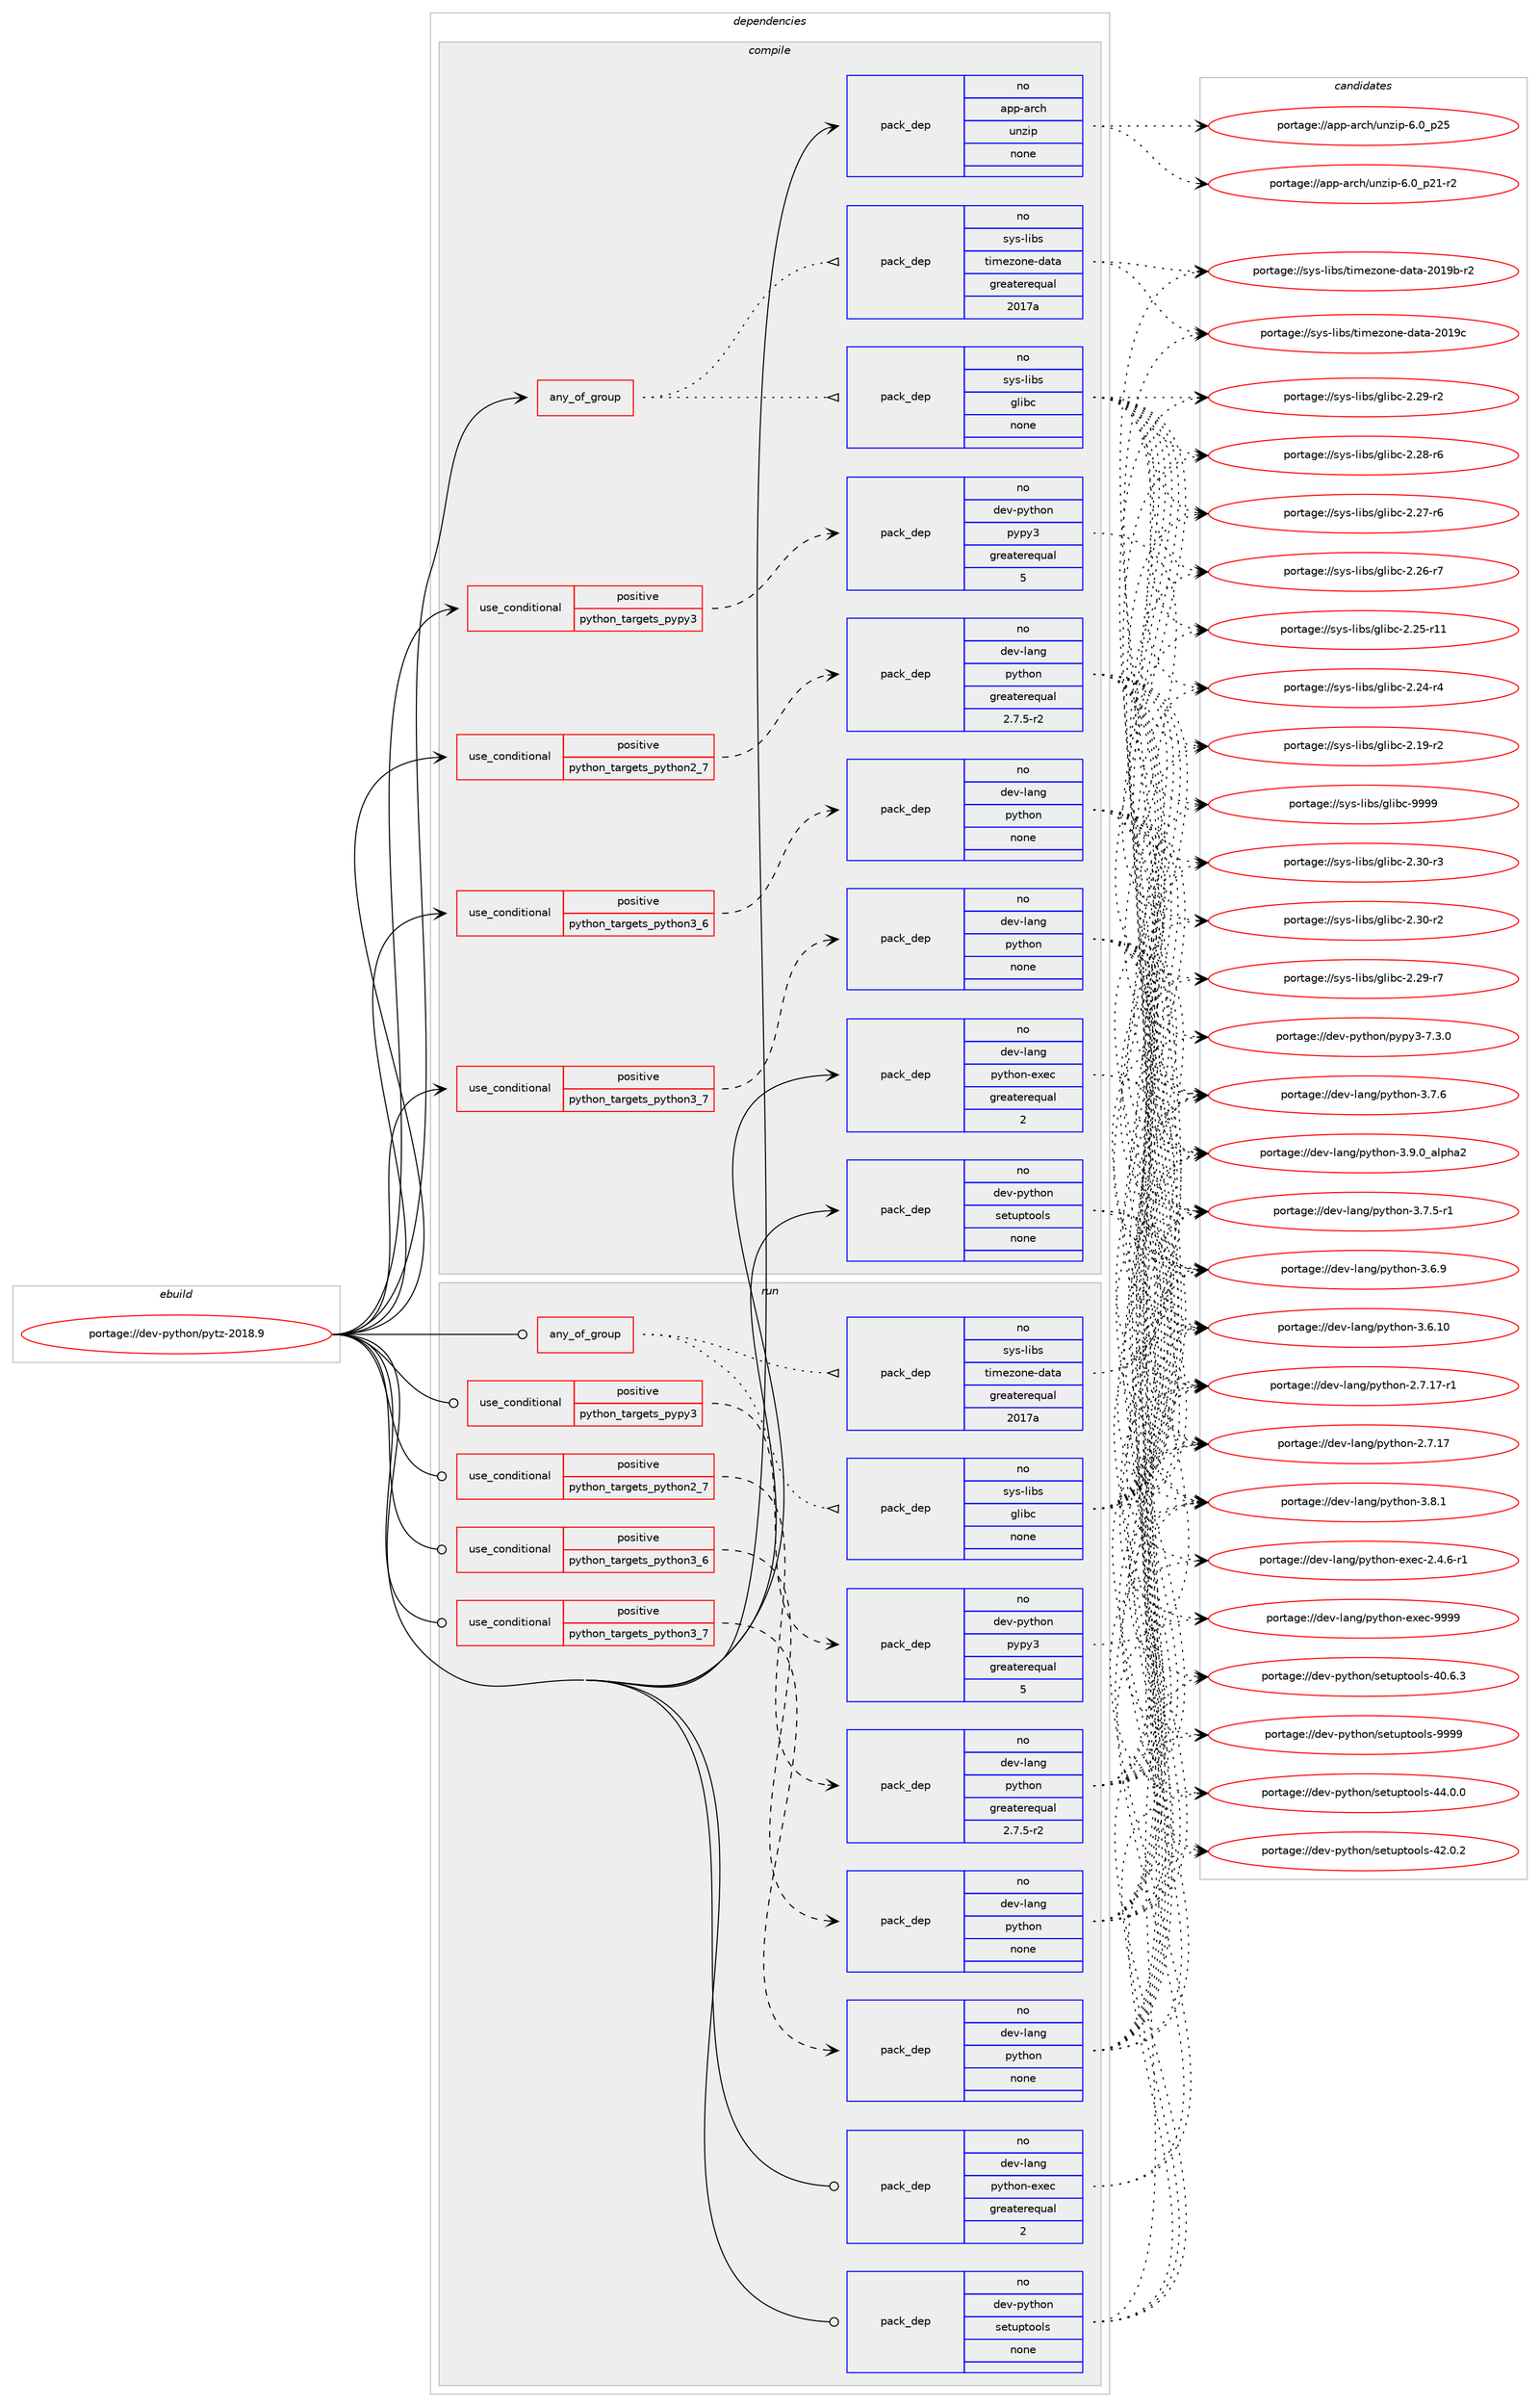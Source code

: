 digraph prolog {

# *************
# Graph options
# *************

newrank=true;
concentrate=true;
compound=true;
graph [rankdir=LR,fontname=Helvetica,fontsize=10,ranksep=1.5];#, ranksep=2.5, nodesep=0.2];
edge  [arrowhead=vee];
node  [fontname=Helvetica,fontsize=10];

# **********
# The ebuild
# **********

subgraph cluster_leftcol {
color=gray;
label=<<i>ebuild</i>>;
id [label="portage://dev-python/pytz-2018.9", color=red, width=4, href="../dev-python/pytz-2018.9.svg"];
}

# ****************
# The dependencies
# ****************

subgraph cluster_midcol {
color=gray;
label=<<i>dependencies</i>>;
subgraph cluster_compile {
fillcolor="#eeeeee";
style=filled;
label=<<i>compile</i>>;
subgraph any4693 {
dependency429995 [label=<<TABLE BORDER="0" CELLBORDER="1" CELLSPACING="0" CELLPADDING="4"><TR><TD CELLPADDING="10">any_of_group</TD></TR></TABLE>>, shape=none, color=red];subgraph pack317806 {
dependency429996 [label=<<TABLE BORDER="0" CELLBORDER="1" CELLSPACING="0" CELLPADDING="4" WIDTH="220"><TR><TD ROWSPAN="6" CELLPADDING="30">pack_dep</TD></TR><TR><TD WIDTH="110">no</TD></TR><TR><TD>sys-libs</TD></TR><TR><TD>timezone-data</TD></TR><TR><TD>greaterequal</TD></TR><TR><TD>2017a</TD></TR></TABLE>>, shape=none, color=blue];
}
dependency429995:e -> dependency429996:w [weight=20,style="dotted",arrowhead="oinv"];
subgraph pack317807 {
dependency429997 [label=<<TABLE BORDER="0" CELLBORDER="1" CELLSPACING="0" CELLPADDING="4" WIDTH="220"><TR><TD ROWSPAN="6" CELLPADDING="30">pack_dep</TD></TR><TR><TD WIDTH="110">no</TD></TR><TR><TD>sys-libs</TD></TR><TR><TD>glibc</TD></TR><TR><TD>none</TD></TR><TR><TD></TD></TR></TABLE>>, shape=none, color=blue];
}
dependency429995:e -> dependency429997:w [weight=20,style="dotted",arrowhead="oinv"];
}
id:e -> dependency429995:w [weight=20,style="solid",arrowhead="vee"];
subgraph cond107285 {
dependency429998 [label=<<TABLE BORDER="0" CELLBORDER="1" CELLSPACING="0" CELLPADDING="4"><TR><TD ROWSPAN="3" CELLPADDING="10">use_conditional</TD></TR><TR><TD>positive</TD></TR><TR><TD>python_targets_pypy3</TD></TR></TABLE>>, shape=none, color=red];
subgraph pack317808 {
dependency429999 [label=<<TABLE BORDER="0" CELLBORDER="1" CELLSPACING="0" CELLPADDING="4" WIDTH="220"><TR><TD ROWSPAN="6" CELLPADDING="30">pack_dep</TD></TR><TR><TD WIDTH="110">no</TD></TR><TR><TD>dev-python</TD></TR><TR><TD>pypy3</TD></TR><TR><TD>greaterequal</TD></TR><TR><TD>5</TD></TR></TABLE>>, shape=none, color=blue];
}
dependency429998:e -> dependency429999:w [weight=20,style="dashed",arrowhead="vee"];
}
id:e -> dependency429998:w [weight=20,style="solid",arrowhead="vee"];
subgraph cond107286 {
dependency430000 [label=<<TABLE BORDER="0" CELLBORDER="1" CELLSPACING="0" CELLPADDING="4"><TR><TD ROWSPAN="3" CELLPADDING="10">use_conditional</TD></TR><TR><TD>positive</TD></TR><TR><TD>python_targets_python2_7</TD></TR></TABLE>>, shape=none, color=red];
subgraph pack317809 {
dependency430001 [label=<<TABLE BORDER="0" CELLBORDER="1" CELLSPACING="0" CELLPADDING="4" WIDTH="220"><TR><TD ROWSPAN="6" CELLPADDING="30">pack_dep</TD></TR><TR><TD WIDTH="110">no</TD></TR><TR><TD>dev-lang</TD></TR><TR><TD>python</TD></TR><TR><TD>greaterequal</TD></TR><TR><TD>2.7.5-r2</TD></TR></TABLE>>, shape=none, color=blue];
}
dependency430000:e -> dependency430001:w [weight=20,style="dashed",arrowhead="vee"];
}
id:e -> dependency430000:w [weight=20,style="solid",arrowhead="vee"];
subgraph cond107287 {
dependency430002 [label=<<TABLE BORDER="0" CELLBORDER="1" CELLSPACING="0" CELLPADDING="4"><TR><TD ROWSPAN="3" CELLPADDING="10">use_conditional</TD></TR><TR><TD>positive</TD></TR><TR><TD>python_targets_python3_6</TD></TR></TABLE>>, shape=none, color=red];
subgraph pack317810 {
dependency430003 [label=<<TABLE BORDER="0" CELLBORDER="1" CELLSPACING="0" CELLPADDING="4" WIDTH="220"><TR><TD ROWSPAN="6" CELLPADDING="30">pack_dep</TD></TR><TR><TD WIDTH="110">no</TD></TR><TR><TD>dev-lang</TD></TR><TR><TD>python</TD></TR><TR><TD>none</TD></TR><TR><TD></TD></TR></TABLE>>, shape=none, color=blue];
}
dependency430002:e -> dependency430003:w [weight=20,style="dashed",arrowhead="vee"];
}
id:e -> dependency430002:w [weight=20,style="solid",arrowhead="vee"];
subgraph cond107288 {
dependency430004 [label=<<TABLE BORDER="0" CELLBORDER="1" CELLSPACING="0" CELLPADDING="4"><TR><TD ROWSPAN="3" CELLPADDING="10">use_conditional</TD></TR><TR><TD>positive</TD></TR><TR><TD>python_targets_python3_7</TD></TR></TABLE>>, shape=none, color=red];
subgraph pack317811 {
dependency430005 [label=<<TABLE BORDER="0" CELLBORDER="1" CELLSPACING="0" CELLPADDING="4" WIDTH="220"><TR><TD ROWSPAN="6" CELLPADDING="30">pack_dep</TD></TR><TR><TD WIDTH="110">no</TD></TR><TR><TD>dev-lang</TD></TR><TR><TD>python</TD></TR><TR><TD>none</TD></TR><TR><TD></TD></TR></TABLE>>, shape=none, color=blue];
}
dependency430004:e -> dependency430005:w [weight=20,style="dashed",arrowhead="vee"];
}
id:e -> dependency430004:w [weight=20,style="solid",arrowhead="vee"];
subgraph pack317812 {
dependency430006 [label=<<TABLE BORDER="0" CELLBORDER="1" CELLSPACING="0" CELLPADDING="4" WIDTH="220"><TR><TD ROWSPAN="6" CELLPADDING="30">pack_dep</TD></TR><TR><TD WIDTH="110">no</TD></TR><TR><TD>app-arch</TD></TR><TR><TD>unzip</TD></TR><TR><TD>none</TD></TR><TR><TD></TD></TR></TABLE>>, shape=none, color=blue];
}
id:e -> dependency430006:w [weight=20,style="solid",arrowhead="vee"];
subgraph pack317813 {
dependency430007 [label=<<TABLE BORDER="0" CELLBORDER="1" CELLSPACING="0" CELLPADDING="4" WIDTH="220"><TR><TD ROWSPAN="6" CELLPADDING="30">pack_dep</TD></TR><TR><TD WIDTH="110">no</TD></TR><TR><TD>dev-lang</TD></TR><TR><TD>python-exec</TD></TR><TR><TD>greaterequal</TD></TR><TR><TD>2</TD></TR></TABLE>>, shape=none, color=blue];
}
id:e -> dependency430007:w [weight=20,style="solid",arrowhead="vee"];
subgraph pack317814 {
dependency430008 [label=<<TABLE BORDER="0" CELLBORDER="1" CELLSPACING="0" CELLPADDING="4" WIDTH="220"><TR><TD ROWSPAN="6" CELLPADDING="30">pack_dep</TD></TR><TR><TD WIDTH="110">no</TD></TR><TR><TD>dev-python</TD></TR><TR><TD>setuptools</TD></TR><TR><TD>none</TD></TR><TR><TD></TD></TR></TABLE>>, shape=none, color=blue];
}
id:e -> dependency430008:w [weight=20,style="solid",arrowhead="vee"];
}
subgraph cluster_compileandrun {
fillcolor="#eeeeee";
style=filled;
label=<<i>compile and run</i>>;
}
subgraph cluster_run {
fillcolor="#eeeeee";
style=filled;
label=<<i>run</i>>;
subgraph any4694 {
dependency430009 [label=<<TABLE BORDER="0" CELLBORDER="1" CELLSPACING="0" CELLPADDING="4"><TR><TD CELLPADDING="10">any_of_group</TD></TR></TABLE>>, shape=none, color=red];subgraph pack317815 {
dependency430010 [label=<<TABLE BORDER="0" CELLBORDER="1" CELLSPACING="0" CELLPADDING="4" WIDTH="220"><TR><TD ROWSPAN="6" CELLPADDING="30">pack_dep</TD></TR><TR><TD WIDTH="110">no</TD></TR><TR><TD>sys-libs</TD></TR><TR><TD>timezone-data</TD></TR><TR><TD>greaterequal</TD></TR><TR><TD>2017a</TD></TR></TABLE>>, shape=none, color=blue];
}
dependency430009:e -> dependency430010:w [weight=20,style="dotted",arrowhead="oinv"];
subgraph pack317816 {
dependency430011 [label=<<TABLE BORDER="0" CELLBORDER="1" CELLSPACING="0" CELLPADDING="4" WIDTH="220"><TR><TD ROWSPAN="6" CELLPADDING="30">pack_dep</TD></TR><TR><TD WIDTH="110">no</TD></TR><TR><TD>sys-libs</TD></TR><TR><TD>glibc</TD></TR><TR><TD>none</TD></TR><TR><TD></TD></TR></TABLE>>, shape=none, color=blue];
}
dependency430009:e -> dependency430011:w [weight=20,style="dotted",arrowhead="oinv"];
}
id:e -> dependency430009:w [weight=20,style="solid",arrowhead="odot"];
subgraph cond107289 {
dependency430012 [label=<<TABLE BORDER="0" CELLBORDER="1" CELLSPACING="0" CELLPADDING="4"><TR><TD ROWSPAN="3" CELLPADDING="10">use_conditional</TD></TR><TR><TD>positive</TD></TR><TR><TD>python_targets_pypy3</TD></TR></TABLE>>, shape=none, color=red];
subgraph pack317817 {
dependency430013 [label=<<TABLE BORDER="0" CELLBORDER="1" CELLSPACING="0" CELLPADDING="4" WIDTH="220"><TR><TD ROWSPAN="6" CELLPADDING="30">pack_dep</TD></TR><TR><TD WIDTH="110">no</TD></TR><TR><TD>dev-python</TD></TR><TR><TD>pypy3</TD></TR><TR><TD>greaterequal</TD></TR><TR><TD>5</TD></TR></TABLE>>, shape=none, color=blue];
}
dependency430012:e -> dependency430013:w [weight=20,style="dashed",arrowhead="vee"];
}
id:e -> dependency430012:w [weight=20,style="solid",arrowhead="odot"];
subgraph cond107290 {
dependency430014 [label=<<TABLE BORDER="0" CELLBORDER="1" CELLSPACING="0" CELLPADDING="4"><TR><TD ROWSPAN="3" CELLPADDING="10">use_conditional</TD></TR><TR><TD>positive</TD></TR><TR><TD>python_targets_python2_7</TD></TR></TABLE>>, shape=none, color=red];
subgraph pack317818 {
dependency430015 [label=<<TABLE BORDER="0" CELLBORDER="1" CELLSPACING="0" CELLPADDING="4" WIDTH="220"><TR><TD ROWSPAN="6" CELLPADDING="30">pack_dep</TD></TR><TR><TD WIDTH="110">no</TD></TR><TR><TD>dev-lang</TD></TR><TR><TD>python</TD></TR><TR><TD>greaterequal</TD></TR><TR><TD>2.7.5-r2</TD></TR></TABLE>>, shape=none, color=blue];
}
dependency430014:e -> dependency430015:w [weight=20,style="dashed",arrowhead="vee"];
}
id:e -> dependency430014:w [weight=20,style="solid",arrowhead="odot"];
subgraph cond107291 {
dependency430016 [label=<<TABLE BORDER="0" CELLBORDER="1" CELLSPACING="0" CELLPADDING="4"><TR><TD ROWSPAN="3" CELLPADDING="10">use_conditional</TD></TR><TR><TD>positive</TD></TR><TR><TD>python_targets_python3_6</TD></TR></TABLE>>, shape=none, color=red];
subgraph pack317819 {
dependency430017 [label=<<TABLE BORDER="0" CELLBORDER="1" CELLSPACING="0" CELLPADDING="4" WIDTH="220"><TR><TD ROWSPAN="6" CELLPADDING="30">pack_dep</TD></TR><TR><TD WIDTH="110">no</TD></TR><TR><TD>dev-lang</TD></TR><TR><TD>python</TD></TR><TR><TD>none</TD></TR><TR><TD></TD></TR></TABLE>>, shape=none, color=blue];
}
dependency430016:e -> dependency430017:w [weight=20,style="dashed",arrowhead="vee"];
}
id:e -> dependency430016:w [weight=20,style="solid",arrowhead="odot"];
subgraph cond107292 {
dependency430018 [label=<<TABLE BORDER="0" CELLBORDER="1" CELLSPACING="0" CELLPADDING="4"><TR><TD ROWSPAN="3" CELLPADDING="10">use_conditional</TD></TR><TR><TD>positive</TD></TR><TR><TD>python_targets_python3_7</TD></TR></TABLE>>, shape=none, color=red];
subgraph pack317820 {
dependency430019 [label=<<TABLE BORDER="0" CELLBORDER="1" CELLSPACING="0" CELLPADDING="4" WIDTH="220"><TR><TD ROWSPAN="6" CELLPADDING="30">pack_dep</TD></TR><TR><TD WIDTH="110">no</TD></TR><TR><TD>dev-lang</TD></TR><TR><TD>python</TD></TR><TR><TD>none</TD></TR><TR><TD></TD></TR></TABLE>>, shape=none, color=blue];
}
dependency430018:e -> dependency430019:w [weight=20,style="dashed",arrowhead="vee"];
}
id:e -> dependency430018:w [weight=20,style="solid",arrowhead="odot"];
subgraph pack317821 {
dependency430020 [label=<<TABLE BORDER="0" CELLBORDER="1" CELLSPACING="0" CELLPADDING="4" WIDTH="220"><TR><TD ROWSPAN="6" CELLPADDING="30">pack_dep</TD></TR><TR><TD WIDTH="110">no</TD></TR><TR><TD>dev-lang</TD></TR><TR><TD>python-exec</TD></TR><TR><TD>greaterequal</TD></TR><TR><TD>2</TD></TR></TABLE>>, shape=none, color=blue];
}
id:e -> dependency430020:w [weight=20,style="solid",arrowhead="odot"];
subgraph pack317822 {
dependency430021 [label=<<TABLE BORDER="0" CELLBORDER="1" CELLSPACING="0" CELLPADDING="4" WIDTH="220"><TR><TD ROWSPAN="6" CELLPADDING="30">pack_dep</TD></TR><TR><TD WIDTH="110">no</TD></TR><TR><TD>dev-python</TD></TR><TR><TD>setuptools</TD></TR><TR><TD>none</TD></TR><TR><TD></TD></TR></TABLE>>, shape=none, color=blue];
}
id:e -> dependency430021:w [weight=20,style="solid",arrowhead="odot"];
}
}

# **************
# The candidates
# **************

subgraph cluster_choices {
rank=same;
color=gray;
label=<<i>candidates</i>>;

subgraph choice317806 {
color=black;
nodesep=1;
choice115121115451081059811547116105109101122111110101451009711697455048495799 [label="portage://sys-libs/timezone-data-2019c", color=red, width=4,href="../sys-libs/timezone-data-2019c.svg"];
choice1151211154510810598115471161051091011221111101014510097116974550484957984511450 [label="portage://sys-libs/timezone-data-2019b-r2", color=red, width=4,href="../sys-libs/timezone-data-2019b-r2.svg"];
dependency429996:e -> choice115121115451081059811547116105109101122111110101451009711697455048495799:w [style=dotted,weight="100"];
dependency429996:e -> choice1151211154510810598115471161051091011221111101014510097116974550484957984511450:w [style=dotted,weight="100"];
}
subgraph choice317807 {
color=black;
nodesep=1;
choice11512111545108105981154710310810598994557575757 [label="portage://sys-libs/glibc-9999", color=red, width=4,href="../sys-libs/glibc-9999.svg"];
choice115121115451081059811547103108105989945504651484511451 [label="portage://sys-libs/glibc-2.30-r3", color=red, width=4,href="../sys-libs/glibc-2.30-r3.svg"];
choice115121115451081059811547103108105989945504651484511450 [label="portage://sys-libs/glibc-2.30-r2", color=red, width=4,href="../sys-libs/glibc-2.30-r2.svg"];
choice115121115451081059811547103108105989945504650574511455 [label="portage://sys-libs/glibc-2.29-r7", color=red, width=4,href="../sys-libs/glibc-2.29-r7.svg"];
choice115121115451081059811547103108105989945504650574511450 [label="portage://sys-libs/glibc-2.29-r2", color=red, width=4,href="../sys-libs/glibc-2.29-r2.svg"];
choice115121115451081059811547103108105989945504650564511454 [label="portage://sys-libs/glibc-2.28-r6", color=red, width=4,href="../sys-libs/glibc-2.28-r6.svg"];
choice115121115451081059811547103108105989945504650554511454 [label="portage://sys-libs/glibc-2.27-r6", color=red, width=4,href="../sys-libs/glibc-2.27-r6.svg"];
choice115121115451081059811547103108105989945504650544511455 [label="portage://sys-libs/glibc-2.26-r7", color=red, width=4,href="../sys-libs/glibc-2.26-r7.svg"];
choice11512111545108105981154710310810598994550465053451144949 [label="portage://sys-libs/glibc-2.25-r11", color=red, width=4,href="../sys-libs/glibc-2.25-r11.svg"];
choice115121115451081059811547103108105989945504650524511452 [label="portage://sys-libs/glibc-2.24-r4", color=red, width=4,href="../sys-libs/glibc-2.24-r4.svg"];
choice115121115451081059811547103108105989945504649574511450 [label="portage://sys-libs/glibc-2.19-r2", color=red, width=4,href="../sys-libs/glibc-2.19-r2.svg"];
dependency429997:e -> choice11512111545108105981154710310810598994557575757:w [style=dotted,weight="100"];
dependency429997:e -> choice115121115451081059811547103108105989945504651484511451:w [style=dotted,weight="100"];
dependency429997:e -> choice115121115451081059811547103108105989945504651484511450:w [style=dotted,weight="100"];
dependency429997:e -> choice115121115451081059811547103108105989945504650574511455:w [style=dotted,weight="100"];
dependency429997:e -> choice115121115451081059811547103108105989945504650574511450:w [style=dotted,weight="100"];
dependency429997:e -> choice115121115451081059811547103108105989945504650564511454:w [style=dotted,weight="100"];
dependency429997:e -> choice115121115451081059811547103108105989945504650554511454:w [style=dotted,weight="100"];
dependency429997:e -> choice115121115451081059811547103108105989945504650544511455:w [style=dotted,weight="100"];
dependency429997:e -> choice11512111545108105981154710310810598994550465053451144949:w [style=dotted,weight="100"];
dependency429997:e -> choice115121115451081059811547103108105989945504650524511452:w [style=dotted,weight="100"];
dependency429997:e -> choice115121115451081059811547103108105989945504649574511450:w [style=dotted,weight="100"];
}
subgraph choice317808 {
color=black;
nodesep=1;
choice100101118451121211161041111104711212111212151455546514648 [label="portage://dev-python/pypy3-7.3.0", color=red, width=4,href="../dev-python/pypy3-7.3.0.svg"];
dependency429999:e -> choice100101118451121211161041111104711212111212151455546514648:w [style=dotted,weight="100"];
}
subgraph choice317809 {
color=black;
nodesep=1;
choice10010111845108971101034711212111610411111045514657464895971081121049750 [label="portage://dev-lang/python-3.9.0_alpha2", color=red, width=4,href="../dev-lang/python-3.9.0_alpha2.svg"];
choice100101118451089711010347112121116104111110455146564649 [label="portage://dev-lang/python-3.8.1", color=red, width=4,href="../dev-lang/python-3.8.1.svg"];
choice100101118451089711010347112121116104111110455146554654 [label="portage://dev-lang/python-3.7.6", color=red, width=4,href="../dev-lang/python-3.7.6.svg"];
choice1001011184510897110103471121211161041111104551465546534511449 [label="portage://dev-lang/python-3.7.5-r1", color=red, width=4,href="../dev-lang/python-3.7.5-r1.svg"];
choice100101118451089711010347112121116104111110455146544657 [label="portage://dev-lang/python-3.6.9", color=red, width=4,href="../dev-lang/python-3.6.9.svg"];
choice10010111845108971101034711212111610411111045514654464948 [label="portage://dev-lang/python-3.6.10", color=red, width=4,href="../dev-lang/python-3.6.10.svg"];
choice100101118451089711010347112121116104111110455046554649554511449 [label="portage://dev-lang/python-2.7.17-r1", color=red, width=4,href="../dev-lang/python-2.7.17-r1.svg"];
choice10010111845108971101034711212111610411111045504655464955 [label="portage://dev-lang/python-2.7.17", color=red, width=4,href="../dev-lang/python-2.7.17.svg"];
dependency430001:e -> choice10010111845108971101034711212111610411111045514657464895971081121049750:w [style=dotted,weight="100"];
dependency430001:e -> choice100101118451089711010347112121116104111110455146564649:w [style=dotted,weight="100"];
dependency430001:e -> choice100101118451089711010347112121116104111110455146554654:w [style=dotted,weight="100"];
dependency430001:e -> choice1001011184510897110103471121211161041111104551465546534511449:w [style=dotted,weight="100"];
dependency430001:e -> choice100101118451089711010347112121116104111110455146544657:w [style=dotted,weight="100"];
dependency430001:e -> choice10010111845108971101034711212111610411111045514654464948:w [style=dotted,weight="100"];
dependency430001:e -> choice100101118451089711010347112121116104111110455046554649554511449:w [style=dotted,weight="100"];
dependency430001:e -> choice10010111845108971101034711212111610411111045504655464955:w [style=dotted,weight="100"];
}
subgraph choice317810 {
color=black;
nodesep=1;
choice10010111845108971101034711212111610411111045514657464895971081121049750 [label="portage://dev-lang/python-3.9.0_alpha2", color=red, width=4,href="../dev-lang/python-3.9.0_alpha2.svg"];
choice100101118451089711010347112121116104111110455146564649 [label="portage://dev-lang/python-3.8.1", color=red, width=4,href="../dev-lang/python-3.8.1.svg"];
choice100101118451089711010347112121116104111110455146554654 [label="portage://dev-lang/python-3.7.6", color=red, width=4,href="../dev-lang/python-3.7.6.svg"];
choice1001011184510897110103471121211161041111104551465546534511449 [label="portage://dev-lang/python-3.7.5-r1", color=red, width=4,href="../dev-lang/python-3.7.5-r1.svg"];
choice100101118451089711010347112121116104111110455146544657 [label="portage://dev-lang/python-3.6.9", color=red, width=4,href="../dev-lang/python-3.6.9.svg"];
choice10010111845108971101034711212111610411111045514654464948 [label="portage://dev-lang/python-3.6.10", color=red, width=4,href="../dev-lang/python-3.6.10.svg"];
choice100101118451089711010347112121116104111110455046554649554511449 [label="portage://dev-lang/python-2.7.17-r1", color=red, width=4,href="../dev-lang/python-2.7.17-r1.svg"];
choice10010111845108971101034711212111610411111045504655464955 [label="portage://dev-lang/python-2.7.17", color=red, width=4,href="../dev-lang/python-2.7.17.svg"];
dependency430003:e -> choice10010111845108971101034711212111610411111045514657464895971081121049750:w [style=dotted,weight="100"];
dependency430003:e -> choice100101118451089711010347112121116104111110455146564649:w [style=dotted,weight="100"];
dependency430003:e -> choice100101118451089711010347112121116104111110455146554654:w [style=dotted,weight="100"];
dependency430003:e -> choice1001011184510897110103471121211161041111104551465546534511449:w [style=dotted,weight="100"];
dependency430003:e -> choice100101118451089711010347112121116104111110455146544657:w [style=dotted,weight="100"];
dependency430003:e -> choice10010111845108971101034711212111610411111045514654464948:w [style=dotted,weight="100"];
dependency430003:e -> choice100101118451089711010347112121116104111110455046554649554511449:w [style=dotted,weight="100"];
dependency430003:e -> choice10010111845108971101034711212111610411111045504655464955:w [style=dotted,weight="100"];
}
subgraph choice317811 {
color=black;
nodesep=1;
choice10010111845108971101034711212111610411111045514657464895971081121049750 [label="portage://dev-lang/python-3.9.0_alpha2", color=red, width=4,href="../dev-lang/python-3.9.0_alpha2.svg"];
choice100101118451089711010347112121116104111110455146564649 [label="portage://dev-lang/python-3.8.1", color=red, width=4,href="../dev-lang/python-3.8.1.svg"];
choice100101118451089711010347112121116104111110455146554654 [label="portage://dev-lang/python-3.7.6", color=red, width=4,href="../dev-lang/python-3.7.6.svg"];
choice1001011184510897110103471121211161041111104551465546534511449 [label="portage://dev-lang/python-3.7.5-r1", color=red, width=4,href="../dev-lang/python-3.7.5-r1.svg"];
choice100101118451089711010347112121116104111110455146544657 [label="portage://dev-lang/python-3.6.9", color=red, width=4,href="../dev-lang/python-3.6.9.svg"];
choice10010111845108971101034711212111610411111045514654464948 [label="portage://dev-lang/python-3.6.10", color=red, width=4,href="../dev-lang/python-3.6.10.svg"];
choice100101118451089711010347112121116104111110455046554649554511449 [label="portage://dev-lang/python-2.7.17-r1", color=red, width=4,href="../dev-lang/python-2.7.17-r1.svg"];
choice10010111845108971101034711212111610411111045504655464955 [label="portage://dev-lang/python-2.7.17", color=red, width=4,href="../dev-lang/python-2.7.17.svg"];
dependency430005:e -> choice10010111845108971101034711212111610411111045514657464895971081121049750:w [style=dotted,weight="100"];
dependency430005:e -> choice100101118451089711010347112121116104111110455146564649:w [style=dotted,weight="100"];
dependency430005:e -> choice100101118451089711010347112121116104111110455146554654:w [style=dotted,weight="100"];
dependency430005:e -> choice1001011184510897110103471121211161041111104551465546534511449:w [style=dotted,weight="100"];
dependency430005:e -> choice100101118451089711010347112121116104111110455146544657:w [style=dotted,weight="100"];
dependency430005:e -> choice10010111845108971101034711212111610411111045514654464948:w [style=dotted,weight="100"];
dependency430005:e -> choice100101118451089711010347112121116104111110455046554649554511449:w [style=dotted,weight="100"];
dependency430005:e -> choice10010111845108971101034711212111610411111045504655464955:w [style=dotted,weight="100"];
}
subgraph choice317812 {
color=black;
nodesep=1;
choice971121124597114991044711711012210511245544648951125053 [label="portage://app-arch/unzip-6.0_p25", color=red, width=4,href="../app-arch/unzip-6.0_p25.svg"];
choice9711211245971149910447117110122105112455446489511250494511450 [label="portage://app-arch/unzip-6.0_p21-r2", color=red, width=4,href="../app-arch/unzip-6.0_p21-r2.svg"];
dependency430006:e -> choice971121124597114991044711711012210511245544648951125053:w [style=dotted,weight="100"];
dependency430006:e -> choice9711211245971149910447117110122105112455446489511250494511450:w [style=dotted,weight="100"];
}
subgraph choice317813 {
color=black;
nodesep=1;
choice10010111845108971101034711212111610411111045101120101994557575757 [label="portage://dev-lang/python-exec-9999", color=red, width=4,href="../dev-lang/python-exec-9999.svg"];
choice10010111845108971101034711212111610411111045101120101994550465246544511449 [label="portage://dev-lang/python-exec-2.4.6-r1", color=red, width=4,href="../dev-lang/python-exec-2.4.6-r1.svg"];
dependency430007:e -> choice10010111845108971101034711212111610411111045101120101994557575757:w [style=dotted,weight="100"];
dependency430007:e -> choice10010111845108971101034711212111610411111045101120101994550465246544511449:w [style=dotted,weight="100"];
}
subgraph choice317814 {
color=black;
nodesep=1;
choice10010111845112121116104111110471151011161171121161111111081154557575757 [label="portage://dev-python/setuptools-9999", color=red, width=4,href="../dev-python/setuptools-9999.svg"];
choice100101118451121211161041111104711510111611711211611111110811545525246484648 [label="portage://dev-python/setuptools-44.0.0", color=red, width=4,href="../dev-python/setuptools-44.0.0.svg"];
choice100101118451121211161041111104711510111611711211611111110811545525046484650 [label="portage://dev-python/setuptools-42.0.2", color=red, width=4,href="../dev-python/setuptools-42.0.2.svg"];
choice100101118451121211161041111104711510111611711211611111110811545524846544651 [label="portage://dev-python/setuptools-40.6.3", color=red, width=4,href="../dev-python/setuptools-40.6.3.svg"];
dependency430008:e -> choice10010111845112121116104111110471151011161171121161111111081154557575757:w [style=dotted,weight="100"];
dependency430008:e -> choice100101118451121211161041111104711510111611711211611111110811545525246484648:w [style=dotted,weight="100"];
dependency430008:e -> choice100101118451121211161041111104711510111611711211611111110811545525046484650:w [style=dotted,weight="100"];
dependency430008:e -> choice100101118451121211161041111104711510111611711211611111110811545524846544651:w [style=dotted,weight="100"];
}
subgraph choice317815 {
color=black;
nodesep=1;
choice115121115451081059811547116105109101122111110101451009711697455048495799 [label="portage://sys-libs/timezone-data-2019c", color=red, width=4,href="../sys-libs/timezone-data-2019c.svg"];
choice1151211154510810598115471161051091011221111101014510097116974550484957984511450 [label="portage://sys-libs/timezone-data-2019b-r2", color=red, width=4,href="../sys-libs/timezone-data-2019b-r2.svg"];
dependency430010:e -> choice115121115451081059811547116105109101122111110101451009711697455048495799:w [style=dotted,weight="100"];
dependency430010:e -> choice1151211154510810598115471161051091011221111101014510097116974550484957984511450:w [style=dotted,weight="100"];
}
subgraph choice317816 {
color=black;
nodesep=1;
choice11512111545108105981154710310810598994557575757 [label="portage://sys-libs/glibc-9999", color=red, width=4,href="../sys-libs/glibc-9999.svg"];
choice115121115451081059811547103108105989945504651484511451 [label="portage://sys-libs/glibc-2.30-r3", color=red, width=4,href="../sys-libs/glibc-2.30-r3.svg"];
choice115121115451081059811547103108105989945504651484511450 [label="portage://sys-libs/glibc-2.30-r2", color=red, width=4,href="../sys-libs/glibc-2.30-r2.svg"];
choice115121115451081059811547103108105989945504650574511455 [label="portage://sys-libs/glibc-2.29-r7", color=red, width=4,href="../sys-libs/glibc-2.29-r7.svg"];
choice115121115451081059811547103108105989945504650574511450 [label="portage://sys-libs/glibc-2.29-r2", color=red, width=4,href="../sys-libs/glibc-2.29-r2.svg"];
choice115121115451081059811547103108105989945504650564511454 [label="portage://sys-libs/glibc-2.28-r6", color=red, width=4,href="../sys-libs/glibc-2.28-r6.svg"];
choice115121115451081059811547103108105989945504650554511454 [label="portage://sys-libs/glibc-2.27-r6", color=red, width=4,href="../sys-libs/glibc-2.27-r6.svg"];
choice115121115451081059811547103108105989945504650544511455 [label="portage://sys-libs/glibc-2.26-r7", color=red, width=4,href="../sys-libs/glibc-2.26-r7.svg"];
choice11512111545108105981154710310810598994550465053451144949 [label="portage://sys-libs/glibc-2.25-r11", color=red, width=4,href="../sys-libs/glibc-2.25-r11.svg"];
choice115121115451081059811547103108105989945504650524511452 [label="portage://sys-libs/glibc-2.24-r4", color=red, width=4,href="../sys-libs/glibc-2.24-r4.svg"];
choice115121115451081059811547103108105989945504649574511450 [label="portage://sys-libs/glibc-2.19-r2", color=red, width=4,href="../sys-libs/glibc-2.19-r2.svg"];
dependency430011:e -> choice11512111545108105981154710310810598994557575757:w [style=dotted,weight="100"];
dependency430011:e -> choice115121115451081059811547103108105989945504651484511451:w [style=dotted,weight="100"];
dependency430011:e -> choice115121115451081059811547103108105989945504651484511450:w [style=dotted,weight="100"];
dependency430011:e -> choice115121115451081059811547103108105989945504650574511455:w [style=dotted,weight="100"];
dependency430011:e -> choice115121115451081059811547103108105989945504650574511450:w [style=dotted,weight="100"];
dependency430011:e -> choice115121115451081059811547103108105989945504650564511454:w [style=dotted,weight="100"];
dependency430011:e -> choice115121115451081059811547103108105989945504650554511454:w [style=dotted,weight="100"];
dependency430011:e -> choice115121115451081059811547103108105989945504650544511455:w [style=dotted,weight="100"];
dependency430011:e -> choice11512111545108105981154710310810598994550465053451144949:w [style=dotted,weight="100"];
dependency430011:e -> choice115121115451081059811547103108105989945504650524511452:w [style=dotted,weight="100"];
dependency430011:e -> choice115121115451081059811547103108105989945504649574511450:w [style=dotted,weight="100"];
}
subgraph choice317817 {
color=black;
nodesep=1;
choice100101118451121211161041111104711212111212151455546514648 [label="portage://dev-python/pypy3-7.3.0", color=red, width=4,href="../dev-python/pypy3-7.3.0.svg"];
dependency430013:e -> choice100101118451121211161041111104711212111212151455546514648:w [style=dotted,weight="100"];
}
subgraph choice317818 {
color=black;
nodesep=1;
choice10010111845108971101034711212111610411111045514657464895971081121049750 [label="portage://dev-lang/python-3.9.0_alpha2", color=red, width=4,href="../dev-lang/python-3.9.0_alpha2.svg"];
choice100101118451089711010347112121116104111110455146564649 [label="portage://dev-lang/python-3.8.1", color=red, width=4,href="../dev-lang/python-3.8.1.svg"];
choice100101118451089711010347112121116104111110455146554654 [label="portage://dev-lang/python-3.7.6", color=red, width=4,href="../dev-lang/python-3.7.6.svg"];
choice1001011184510897110103471121211161041111104551465546534511449 [label="portage://dev-lang/python-3.7.5-r1", color=red, width=4,href="../dev-lang/python-3.7.5-r1.svg"];
choice100101118451089711010347112121116104111110455146544657 [label="portage://dev-lang/python-3.6.9", color=red, width=4,href="../dev-lang/python-3.6.9.svg"];
choice10010111845108971101034711212111610411111045514654464948 [label="portage://dev-lang/python-3.6.10", color=red, width=4,href="../dev-lang/python-3.6.10.svg"];
choice100101118451089711010347112121116104111110455046554649554511449 [label="portage://dev-lang/python-2.7.17-r1", color=red, width=4,href="../dev-lang/python-2.7.17-r1.svg"];
choice10010111845108971101034711212111610411111045504655464955 [label="portage://dev-lang/python-2.7.17", color=red, width=4,href="../dev-lang/python-2.7.17.svg"];
dependency430015:e -> choice10010111845108971101034711212111610411111045514657464895971081121049750:w [style=dotted,weight="100"];
dependency430015:e -> choice100101118451089711010347112121116104111110455146564649:w [style=dotted,weight="100"];
dependency430015:e -> choice100101118451089711010347112121116104111110455146554654:w [style=dotted,weight="100"];
dependency430015:e -> choice1001011184510897110103471121211161041111104551465546534511449:w [style=dotted,weight="100"];
dependency430015:e -> choice100101118451089711010347112121116104111110455146544657:w [style=dotted,weight="100"];
dependency430015:e -> choice10010111845108971101034711212111610411111045514654464948:w [style=dotted,weight="100"];
dependency430015:e -> choice100101118451089711010347112121116104111110455046554649554511449:w [style=dotted,weight="100"];
dependency430015:e -> choice10010111845108971101034711212111610411111045504655464955:w [style=dotted,weight="100"];
}
subgraph choice317819 {
color=black;
nodesep=1;
choice10010111845108971101034711212111610411111045514657464895971081121049750 [label="portage://dev-lang/python-3.9.0_alpha2", color=red, width=4,href="../dev-lang/python-3.9.0_alpha2.svg"];
choice100101118451089711010347112121116104111110455146564649 [label="portage://dev-lang/python-3.8.1", color=red, width=4,href="../dev-lang/python-3.8.1.svg"];
choice100101118451089711010347112121116104111110455146554654 [label="portage://dev-lang/python-3.7.6", color=red, width=4,href="../dev-lang/python-3.7.6.svg"];
choice1001011184510897110103471121211161041111104551465546534511449 [label="portage://dev-lang/python-3.7.5-r1", color=red, width=4,href="../dev-lang/python-3.7.5-r1.svg"];
choice100101118451089711010347112121116104111110455146544657 [label="portage://dev-lang/python-3.6.9", color=red, width=4,href="../dev-lang/python-3.6.9.svg"];
choice10010111845108971101034711212111610411111045514654464948 [label="portage://dev-lang/python-3.6.10", color=red, width=4,href="../dev-lang/python-3.6.10.svg"];
choice100101118451089711010347112121116104111110455046554649554511449 [label="portage://dev-lang/python-2.7.17-r1", color=red, width=4,href="../dev-lang/python-2.7.17-r1.svg"];
choice10010111845108971101034711212111610411111045504655464955 [label="portage://dev-lang/python-2.7.17", color=red, width=4,href="../dev-lang/python-2.7.17.svg"];
dependency430017:e -> choice10010111845108971101034711212111610411111045514657464895971081121049750:w [style=dotted,weight="100"];
dependency430017:e -> choice100101118451089711010347112121116104111110455146564649:w [style=dotted,weight="100"];
dependency430017:e -> choice100101118451089711010347112121116104111110455146554654:w [style=dotted,weight="100"];
dependency430017:e -> choice1001011184510897110103471121211161041111104551465546534511449:w [style=dotted,weight="100"];
dependency430017:e -> choice100101118451089711010347112121116104111110455146544657:w [style=dotted,weight="100"];
dependency430017:e -> choice10010111845108971101034711212111610411111045514654464948:w [style=dotted,weight="100"];
dependency430017:e -> choice100101118451089711010347112121116104111110455046554649554511449:w [style=dotted,weight="100"];
dependency430017:e -> choice10010111845108971101034711212111610411111045504655464955:w [style=dotted,weight="100"];
}
subgraph choice317820 {
color=black;
nodesep=1;
choice10010111845108971101034711212111610411111045514657464895971081121049750 [label="portage://dev-lang/python-3.9.0_alpha2", color=red, width=4,href="../dev-lang/python-3.9.0_alpha2.svg"];
choice100101118451089711010347112121116104111110455146564649 [label="portage://dev-lang/python-3.8.1", color=red, width=4,href="../dev-lang/python-3.8.1.svg"];
choice100101118451089711010347112121116104111110455146554654 [label="portage://dev-lang/python-3.7.6", color=red, width=4,href="../dev-lang/python-3.7.6.svg"];
choice1001011184510897110103471121211161041111104551465546534511449 [label="portage://dev-lang/python-3.7.5-r1", color=red, width=4,href="../dev-lang/python-3.7.5-r1.svg"];
choice100101118451089711010347112121116104111110455146544657 [label="portage://dev-lang/python-3.6.9", color=red, width=4,href="../dev-lang/python-3.6.9.svg"];
choice10010111845108971101034711212111610411111045514654464948 [label="portage://dev-lang/python-3.6.10", color=red, width=4,href="../dev-lang/python-3.6.10.svg"];
choice100101118451089711010347112121116104111110455046554649554511449 [label="portage://dev-lang/python-2.7.17-r1", color=red, width=4,href="../dev-lang/python-2.7.17-r1.svg"];
choice10010111845108971101034711212111610411111045504655464955 [label="portage://dev-lang/python-2.7.17", color=red, width=4,href="../dev-lang/python-2.7.17.svg"];
dependency430019:e -> choice10010111845108971101034711212111610411111045514657464895971081121049750:w [style=dotted,weight="100"];
dependency430019:e -> choice100101118451089711010347112121116104111110455146564649:w [style=dotted,weight="100"];
dependency430019:e -> choice100101118451089711010347112121116104111110455146554654:w [style=dotted,weight="100"];
dependency430019:e -> choice1001011184510897110103471121211161041111104551465546534511449:w [style=dotted,weight="100"];
dependency430019:e -> choice100101118451089711010347112121116104111110455146544657:w [style=dotted,weight="100"];
dependency430019:e -> choice10010111845108971101034711212111610411111045514654464948:w [style=dotted,weight="100"];
dependency430019:e -> choice100101118451089711010347112121116104111110455046554649554511449:w [style=dotted,weight="100"];
dependency430019:e -> choice10010111845108971101034711212111610411111045504655464955:w [style=dotted,weight="100"];
}
subgraph choice317821 {
color=black;
nodesep=1;
choice10010111845108971101034711212111610411111045101120101994557575757 [label="portage://dev-lang/python-exec-9999", color=red, width=4,href="../dev-lang/python-exec-9999.svg"];
choice10010111845108971101034711212111610411111045101120101994550465246544511449 [label="portage://dev-lang/python-exec-2.4.6-r1", color=red, width=4,href="../dev-lang/python-exec-2.4.6-r1.svg"];
dependency430020:e -> choice10010111845108971101034711212111610411111045101120101994557575757:w [style=dotted,weight="100"];
dependency430020:e -> choice10010111845108971101034711212111610411111045101120101994550465246544511449:w [style=dotted,weight="100"];
}
subgraph choice317822 {
color=black;
nodesep=1;
choice10010111845112121116104111110471151011161171121161111111081154557575757 [label="portage://dev-python/setuptools-9999", color=red, width=4,href="../dev-python/setuptools-9999.svg"];
choice100101118451121211161041111104711510111611711211611111110811545525246484648 [label="portage://dev-python/setuptools-44.0.0", color=red, width=4,href="../dev-python/setuptools-44.0.0.svg"];
choice100101118451121211161041111104711510111611711211611111110811545525046484650 [label="portage://dev-python/setuptools-42.0.2", color=red, width=4,href="../dev-python/setuptools-42.0.2.svg"];
choice100101118451121211161041111104711510111611711211611111110811545524846544651 [label="portage://dev-python/setuptools-40.6.3", color=red, width=4,href="../dev-python/setuptools-40.6.3.svg"];
dependency430021:e -> choice10010111845112121116104111110471151011161171121161111111081154557575757:w [style=dotted,weight="100"];
dependency430021:e -> choice100101118451121211161041111104711510111611711211611111110811545525246484648:w [style=dotted,weight="100"];
dependency430021:e -> choice100101118451121211161041111104711510111611711211611111110811545525046484650:w [style=dotted,weight="100"];
dependency430021:e -> choice100101118451121211161041111104711510111611711211611111110811545524846544651:w [style=dotted,weight="100"];
}
}

}
